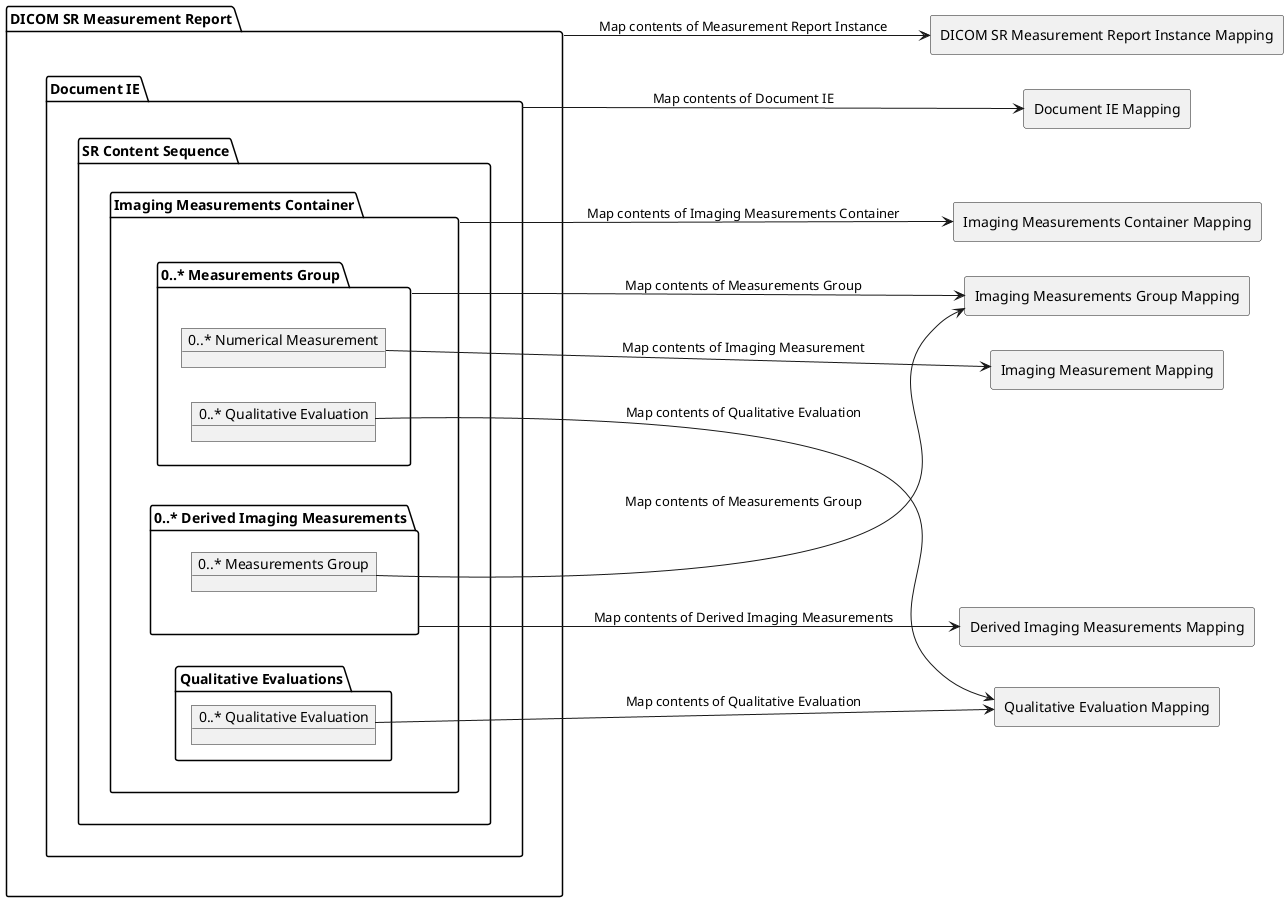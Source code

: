 @startuml dicom_sr_measurement_report_mapping_overview
skinparam componentStyle rectangle
allowmixing
left to right direction
package "DICOM SR Measurement Report" as measurementReport {
    package "Document IE" as documentIE {
        package "SR Content Sequence" as srContentSequence {
            package "Imaging Measurements Container" as imagingMeasurementsContainer {
                package "0..* Measurements Group" as measurementsGroup {
                    object "0..* Numerical Measurement" as numericalMeasurement
                    object "0..* Qualitative Evaluation" as measurementGroupQualitativeEvaluation
                }
                package "0..* Derived Imaging Measurements" as derivedImagingMeasurements {
                    object "0..* Measurements Group" as derivedMeasurementsGroup
                }
                package "Qualitative Evaluations" as qualitativeEvaluations {
                    object "0..* Qualitative Evaluation" as qualitativeEvaluation
                }
            }
        }
    }
}

component "DICOM SR Measurement Report Instance Mapping" as measurementReportInstanceMapping
component "Document IE Mapping" as documentIEMapping
component "Imaging Measurements Container Mapping" as imagingMeasurementsContainerMapping
component "Imaging Measurements Group Mapping" as imagingMeasurementGroupMapping
component "Imaging Measurement Mapping" as imagingMeasurementMapping
component "Qualitative Evaluation Mapping" as qualitativeEvaluationMapping
component "Derived Imaging Measurements Mapping" as derivedImagingMeasurementsMapping

measurementReport --> measurementReportInstanceMapping: Map contents of Measurement Report Instance
documentIE --> documentIEMapping: Map contents of Document IE
imagingMeasurementsContainer --> imagingMeasurementsContainerMapping: Map contents of Imaging Measurements Container
measurementsGroup --> imagingMeasurementGroupMapping: Map contents of Measurements Group
numericalMeasurement --> imagingMeasurementMapping: Map contents of Imaging Measurement
measurementGroupQualitativeEvaluation --> qualitativeEvaluationMapping: Map contents of Qualitative Evaluation
derivedImagingMeasurements --> derivedImagingMeasurementsMapping: Map contents of Derived Imaging Measurements
derivedMeasurementsGroup --> imagingMeasurementGroupMapping: Map contents of Measurements Group
qualitativeEvaluation --> qualitativeEvaluationMapping: Map contents of Qualitative Evaluation

@enduml